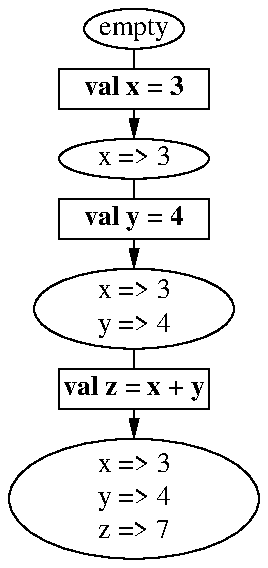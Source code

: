 .PS
down
ellipse "empty" wid 0.5 ht 0.2
line 0.1
box "\fBval x = 3\fP" ht 0.2
arrow 0.15
ellipse "x => 3" wid 0.75 ht 0.2
line 0.1
box "\fBval y = 4\fP" ht 0.2
arrow 0.15
ellipse "x => 3" "y => 4" wid 1.0 ht 0.4
line 0.1
box "\fBval z = x + y\fP" ht 0.2
arrow 0.15
ellipse "x => 3" "y => 4" "z => 7" wid 1.25 ht 0.6
.PE

